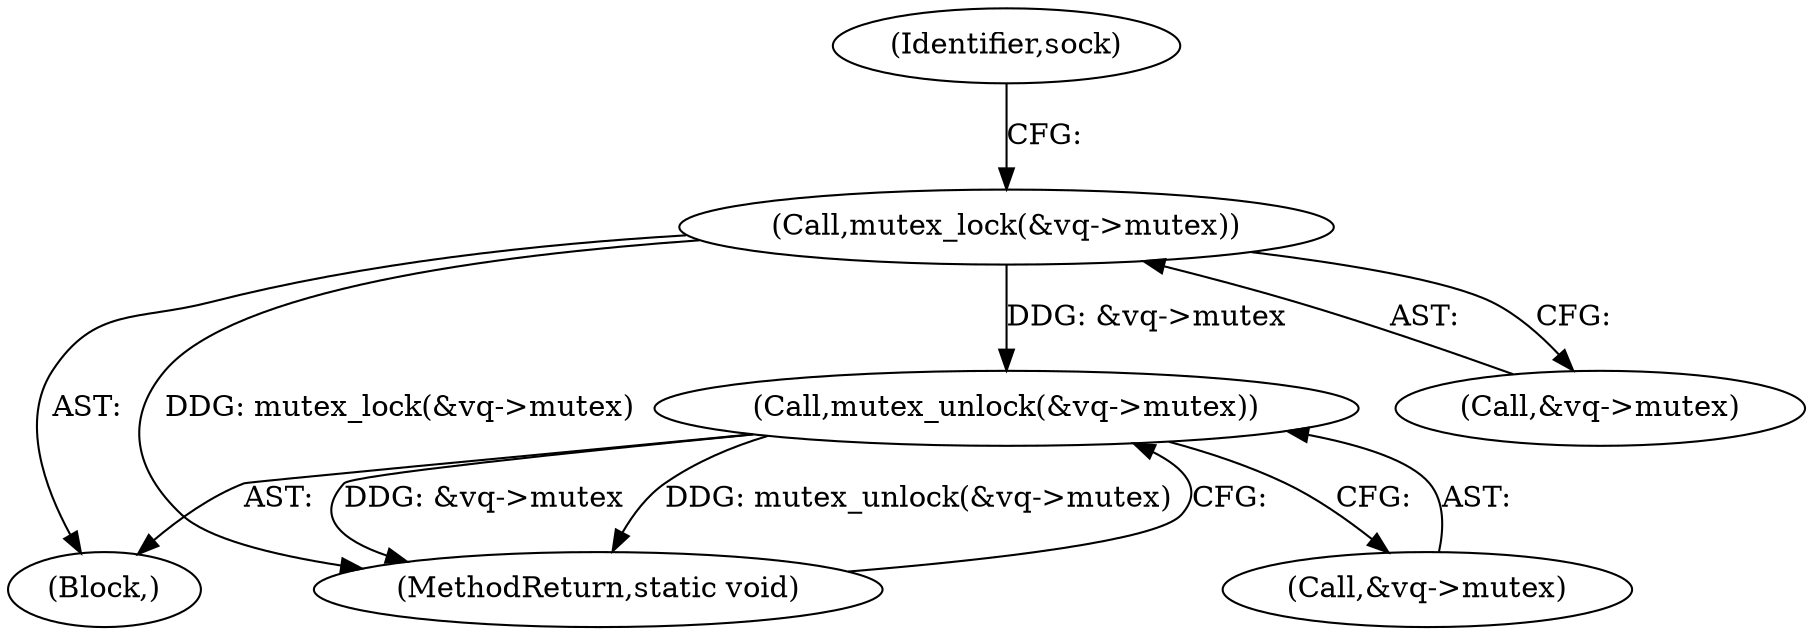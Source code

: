 digraph "0_linux_d8316f3991d207fe32881a9ac20241be8fa2bad0_0@API" {
"1000147" [label="(Call,mutex_lock(&vq->mutex))"];
"1000424" [label="(Call,mutex_unlock(&vq->mutex))"];
"1000425" [label="(Call,&vq->mutex)"];
"1000113" [label="(Block,)"];
"1000153" [label="(Identifier,sock)"];
"1000148" [label="(Call,&vq->mutex)"];
"1000429" [label="(MethodReturn,static void)"];
"1000424" [label="(Call,mutex_unlock(&vq->mutex))"];
"1000147" [label="(Call,mutex_lock(&vq->mutex))"];
"1000147" -> "1000113"  [label="AST: "];
"1000147" -> "1000148"  [label="CFG: "];
"1000148" -> "1000147"  [label="AST: "];
"1000153" -> "1000147"  [label="CFG: "];
"1000147" -> "1000429"  [label="DDG: mutex_lock(&vq->mutex)"];
"1000147" -> "1000424"  [label="DDG: &vq->mutex"];
"1000424" -> "1000113"  [label="AST: "];
"1000424" -> "1000425"  [label="CFG: "];
"1000425" -> "1000424"  [label="AST: "];
"1000429" -> "1000424"  [label="CFG: "];
"1000424" -> "1000429"  [label="DDG: &vq->mutex"];
"1000424" -> "1000429"  [label="DDG: mutex_unlock(&vq->mutex)"];
}
